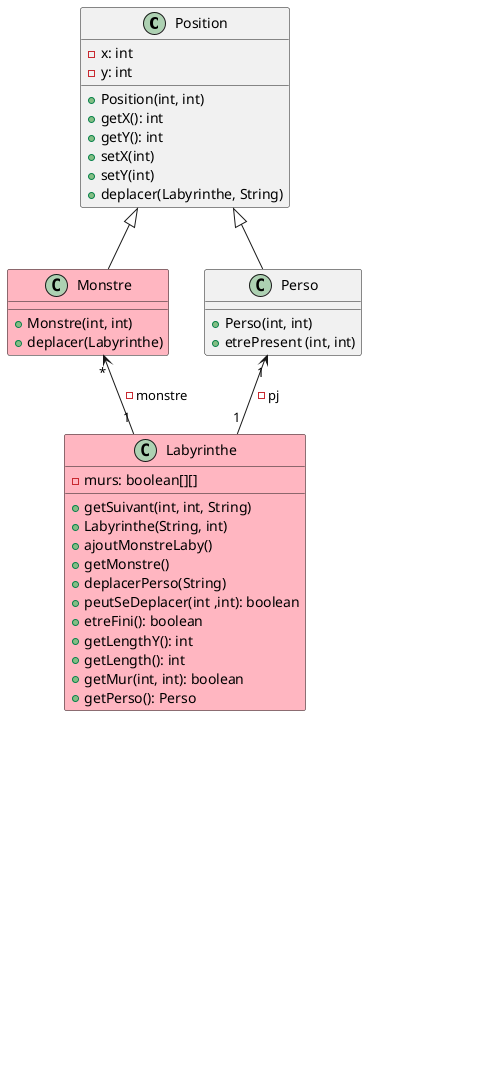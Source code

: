 @startuml

class Position{
- x: int
- y: int
+ Position(int, int)
+ getX(): int
+ getY(): int
+ setX(int)
+ setY(int)
+ deplacer(Labyrinthe, String)
}

Position <|-- Monstre

class Monstre #FFB6C1{
+ Monstre(int, int)
+ deplacer(Labyrinthe)
}

Position <|-- Perso

class Perso{
+ Perso(int, int)
+ etrePresent (int, int)
}

Monstre "*" <-- "1" Labyrinthe : -monstre
Perso "1" <-- "1" Labyrinthe : - pj

class Labyrinthe #FFB6C1{
- murs: boolean[][]
+ getSuivant(int, int, String)
+ Labyrinthe(String, int)
+ ajoutMonstreLaby()
+ getMonstre()
+ deplacerPerso(String)
+ peutSeDeplacer(int ,int): boolean
+ etreFini(): boolean
+ getLengthY(): int
+ getLength(): int
+ getMur(int, int): boolean
+ getPerso(): Perso
}

Labyrinthe "1" <--* "1" LabyJeu : - Laby

class LabyJeu{
+ LabyJeu(Labyrinthe)
+ update(double, Clavier)
+ etreFini(): boolean
+ init()
}

LabyJeu <.. Main

class Main{
- main()
- main(String[])
}

Labyrinthe <.. Main
LabyDessin <.. Main

class LabyDessin{
- LabyDessin()
- dessinerJeu(Jeu, Canvas)
}

hide LabyJeu
hide Main
hide LabyDessin
@enduml